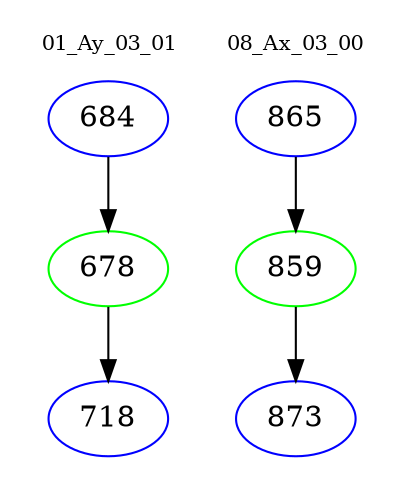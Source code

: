 digraph{
subgraph cluster_0 {
color = white
label = "01_Ay_03_01";
fontsize=10;
T0_684 [label="684", color="blue"]
T0_684 -> T0_678 [color="black"]
T0_678 [label="678", color="green"]
T0_678 -> T0_718 [color="black"]
T0_718 [label="718", color="blue"]
}
subgraph cluster_1 {
color = white
label = "08_Ax_03_00";
fontsize=10;
T1_865 [label="865", color="blue"]
T1_865 -> T1_859 [color="black"]
T1_859 [label="859", color="green"]
T1_859 -> T1_873 [color="black"]
T1_873 [label="873", color="blue"]
}
}
